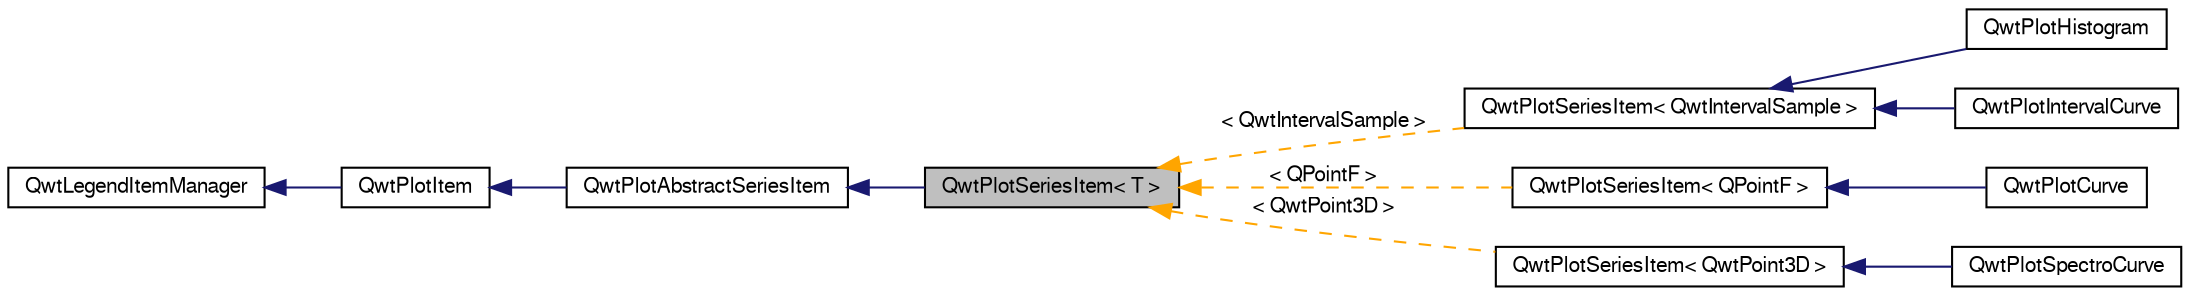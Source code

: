 digraph G
{
  edge [fontname="FreeSans",fontsize="10",labelfontname="FreeSans",labelfontsize="10"];
  node [fontname="FreeSans",fontsize="10",shape=record];
  rankdir="LR";
  Node1 [label="QwtPlotSeriesItem\< T \>",height=0.2,width=0.4,color="black", fillcolor="grey75", style="filled" fontcolor="black"];
  Node2 -> Node1 [dir="back",color="midnightblue",fontsize="10",style="solid",fontname="FreeSans"];
  Node2 [label="QwtPlotAbstractSeriesItem",height=0.2,width=0.4,color="black", fillcolor="white", style="filled",URL="$class_qwt_plot_abstract_series_item.html",tooltip="Base class for plot items representing a series of samples."];
  Node3 -> Node2 [dir="back",color="midnightblue",fontsize="10",style="solid",fontname="FreeSans"];
  Node3 [label="QwtPlotItem",height=0.2,width=0.4,color="black", fillcolor="white", style="filled",URL="$class_qwt_plot_item.html",tooltip="Base class for items on the plot canvas."];
  Node4 -> Node3 [dir="back",color="midnightblue",fontsize="10",style="solid",fontname="FreeSans"];
  Node4 [label="QwtLegendItemManager",height=0.2,width=0.4,color="black", fillcolor="white", style="filled",URL="$class_qwt_legend_item_manager.html",tooltip="Abstract API to bind plot items to the legend."];
  Node1 -> Node5 [dir="back",color="orange",fontsize="10",style="dashed",label=" \< QwtIntervalSample \>" ,fontname="FreeSans"];
  Node5 [label="QwtPlotSeriesItem\< QwtIntervalSample \>",height=0.2,width=0.4,color="black", fillcolor="white", style="filled",URL="$class_qwt_plot_series_item.html"];
  Node5 -> Node6 [dir="back",color="midnightblue",fontsize="10",style="solid",fontname="FreeSans"];
  Node6 [label="QwtPlotHistogram",height=0.2,width=0.4,color="black", fillcolor="white", style="filled",URL="$class_qwt_plot_histogram.html",tooltip="QwtPlotHistogram represents a series of samples, where an interval is associated with a value (  )..."];
  Node5 -> Node7 [dir="back",color="midnightblue",fontsize="10",style="solid",fontname="FreeSans"];
  Node7 [label="QwtPlotIntervalCurve",height=0.2,width=0.4,color="black", fillcolor="white", style="filled",URL="$class_qwt_plot_interval_curve.html",tooltip="QwtPlotIntervalCurve represents a series of samples, where each value is associated with an interval ..."];
  Node1 -> Node8 [dir="back",color="orange",fontsize="10",style="dashed",label=" \< QPointF \>" ,fontname="FreeSans"];
  Node8 [label="QwtPlotSeriesItem\< QPointF \>",height=0.2,width=0.4,color="black", fillcolor="white", style="filled",URL="$class_qwt_plot_series_item.html"];
  Node8 -> Node9 [dir="back",color="midnightblue",fontsize="10",style="solid",fontname="FreeSans"];
  Node9 [label="QwtPlotCurve",height=0.2,width=0.4,color="black", fillcolor="white", style="filled",URL="$class_qwt_plot_curve.html",tooltip="A plot item, that represents a series of points."];
  Node1 -> Node10 [dir="back",color="orange",fontsize="10",style="dashed",label=" \< QwtPoint3D \>" ,fontname="FreeSans"];
  Node10 [label="QwtPlotSeriesItem\< QwtPoint3D \>",height=0.2,width=0.4,color="black", fillcolor="white", style="filled",URL="$class_qwt_plot_series_item.html"];
  Node10 -> Node11 [dir="back",color="midnightblue",fontsize="10",style="solid",fontname="FreeSans"];
  Node11 [label="QwtPlotSpectroCurve",height=0.2,width=0.4,color="black", fillcolor="white", style="filled",URL="$class_qwt_plot_spectro_curve.html",tooltip="Curve that displays 3D points as dots, where the z coordinate is mapped to a color."];
}
